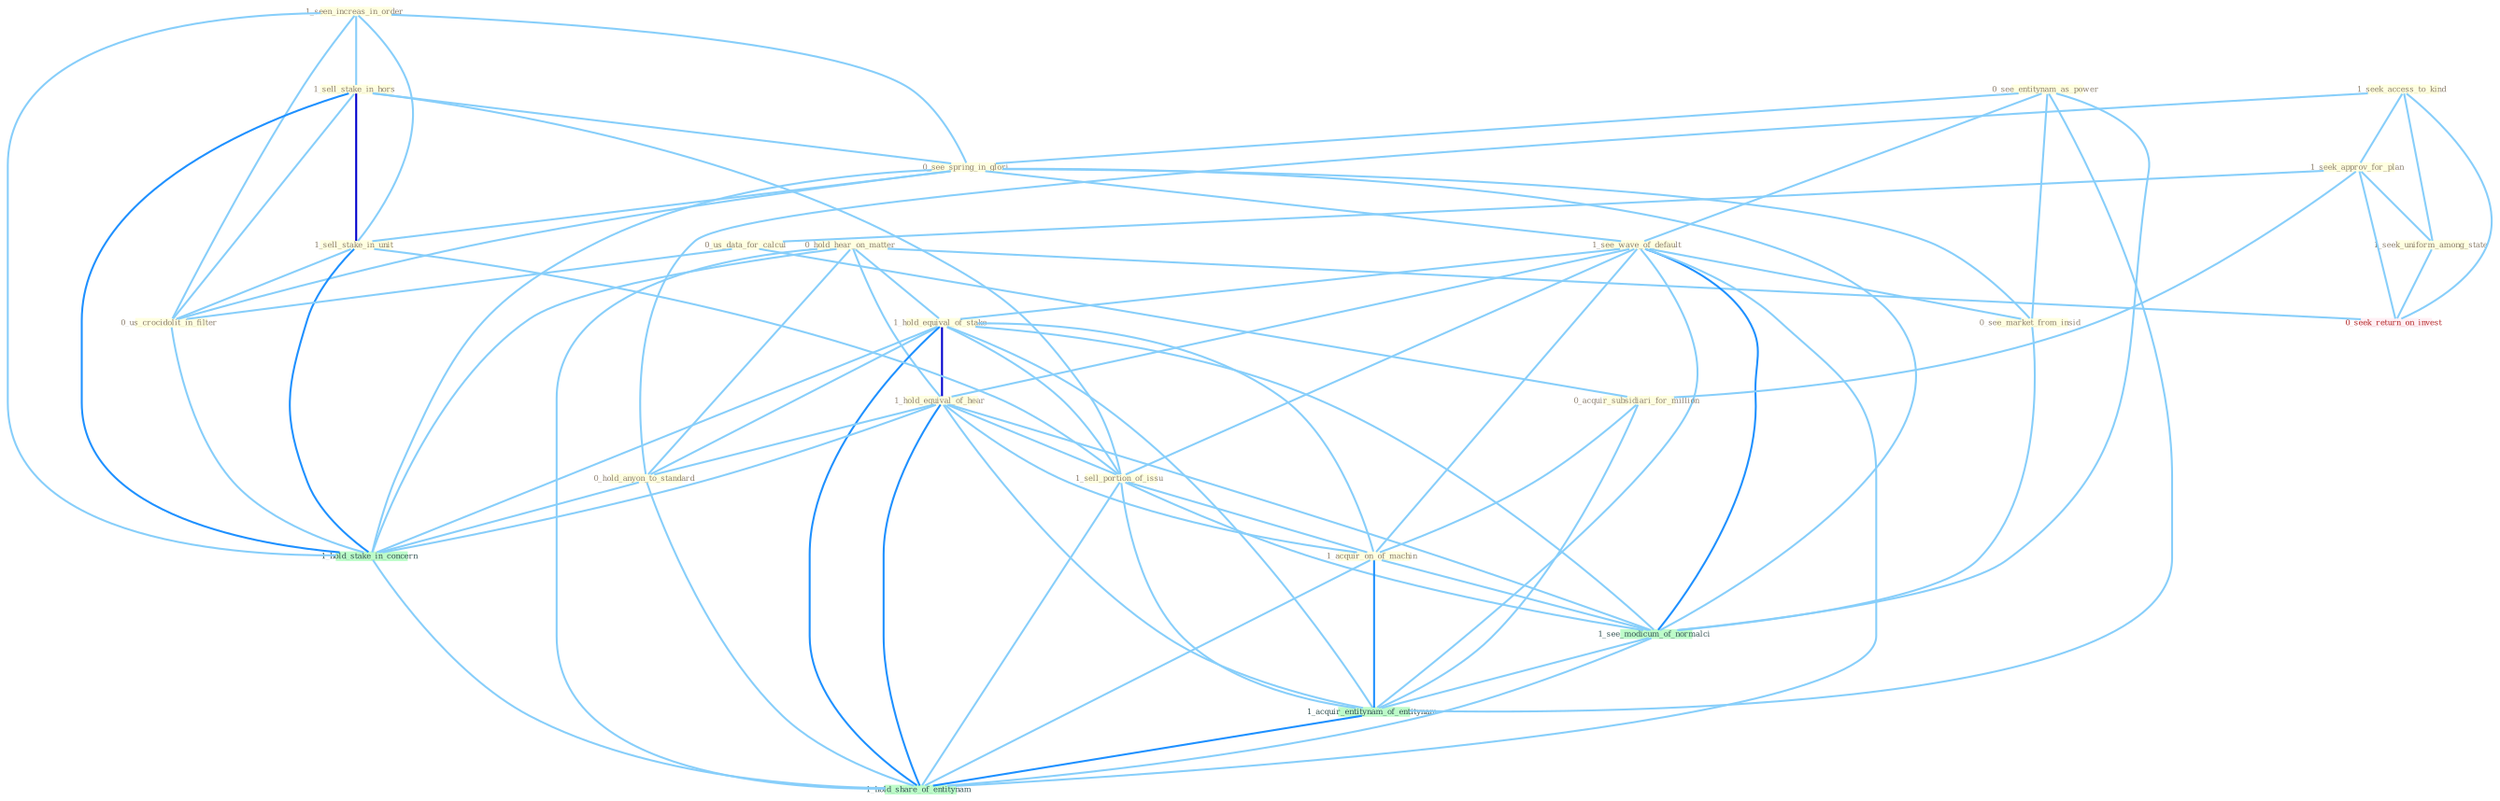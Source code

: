 Graph G{ 
    node
    [shape=polygon,style=filled,width=.5,height=.06,color="#BDFCC9",fixedsize=true,fontsize=4,
    fontcolor="#2f4f4f"];
    {node
    [color="#ffffe0", fontcolor="#8b7d6b"] "1_seen_increas_in_order " "0_see_entitynam_as_power " "1_sell_stake_in_hors " "0_see_spring_in_glori " "0_hold_hear_on_matter " "1_see_wave_of_default " "1_hold_equival_of_stake " "1_sell_stake_in_unit " "1_hold_equival_of_hear " "0_see_market_from_insid " "1_seek_access_to_kind " "1_sell_portion_of_issu " "1_seek_approv_for_plan " "0_us_data_for_calcul " "0_acquir_subsidiari_for_million " "0_us_crocidolit_in_filter " "1_seek_uniform_among_state " "0_hold_anyon_to_standard " "1_acquir_on_of_machin "}
{node [color="#fff0f5", fontcolor="#b22222"] "0_seek_return_on_invest "}
edge [color="#B0E2FF"];

	"1_seen_increas_in_order " -- "1_sell_stake_in_hors " [w="1", color="#87cefa" ];
	"1_seen_increas_in_order " -- "0_see_spring_in_glori " [w="1", color="#87cefa" ];
	"1_seen_increas_in_order " -- "1_sell_stake_in_unit " [w="1", color="#87cefa" ];
	"1_seen_increas_in_order " -- "0_us_crocidolit_in_filter " [w="1", color="#87cefa" ];
	"1_seen_increas_in_order " -- "1_hold_stake_in_concern " [w="1", color="#87cefa" ];
	"0_see_entitynam_as_power " -- "0_see_spring_in_glori " [w="1", color="#87cefa" ];
	"0_see_entitynam_as_power " -- "1_see_wave_of_default " [w="1", color="#87cefa" ];
	"0_see_entitynam_as_power " -- "0_see_market_from_insid " [w="1", color="#87cefa" ];
	"0_see_entitynam_as_power " -- "1_see_modicum_of_normalci " [w="1", color="#87cefa" ];
	"0_see_entitynam_as_power " -- "1_acquir_entitynam_of_entitynam " [w="1", color="#87cefa" ];
	"1_sell_stake_in_hors " -- "0_see_spring_in_glori " [w="1", color="#87cefa" ];
	"1_sell_stake_in_hors " -- "1_sell_stake_in_unit " [w="3", color="#0000cd" , len=0.6];
	"1_sell_stake_in_hors " -- "1_sell_portion_of_issu " [w="1", color="#87cefa" ];
	"1_sell_stake_in_hors " -- "0_us_crocidolit_in_filter " [w="1", color="#87cefa" ];
	"1_sell_stake_in_hors " -- "1_hold_stake_in_concern " [w="2", color="#1e90ff" , len=0.8];
	"0_see_spring_in_glori " -- "1_see_wave_of_default " [w="1", color="#87cefa" ];
	"0_see_spring_in_glori " -- "1_sell_stake_in_unit " [w="1", color="#87cefa" ];
	"0_see_spring_in_glori " -- "0_see_market_from_insid " [w="1", color="#87cefa" ];
	"0_see_spring_in_glori " -- "0_us_crocidolit_in_filter " [w="1", color="#87cefa" ];
	"0_see_spring_in_glori " -- "1_hold_stake_in_concern " [w="1", color="#87cefa" ];
	"0_see_spring_in_glori " -- "1_see_modicum_of_normalci " [w="1", color="#87cefa" ];
	"0_hold_hear_on_matter " -- "1_hold_equival_of_stake " [w="1", color="#87cefa" ];
	"0_hold_hear_on_matter " -- "1_hold_equival_of_hear " [w="1", color="#87cefa" ];
	"0_hold_hear_on_matter " -- "0_hold_anyon_to_standard " [w="1", color="#87cefa" ];
	"0_hold_hear_on_matter " -- "1_hold_stake_in_concern " [w="1", color="#87cefa" ];
	"0_hold_hear_on_matter " -- "0_seek_return_on_invest " [w="1", color="#87cefa" ];
	"0_hold_hear_on_matter " -- "1_hold_share_of_entitynam " [w="1", color="#87cefa" ];
	"1_see_wave_of_default " -- "1_hold_equival_of_stake " [w="1", color="#87cefa" ];
	"1_see_wave_of_default " -- "1_hold_equival_of_hear " [w="1", color="#87cefa" ];
	"1_see_wave_of_default " -- "0_see_market_from_insid " [w="1", color="#87cefa" ];
	"1_see_wave_of_default " -- "1_sell_portion_of_issu " [w="1", color="#87cefa" ];
	"1_see_wave_of_default " -- "1_acquir_on_of_machin " [w="1", color="#87cefa" ];
	"1_see_wave_of_default " -- "1_see_modicum_of_normalci " [w="2", color="#1e90ff" , len=0.8];
	"1_see_wave_of_default " -- "1_acquir_entitynam_of_entitynam " [w="1", color="#87cefa" ];
	"1_see_wave_of_default " -- "1_hold_share_of_entitynam " [w="1", color="#87cefa" ];
	"1_hold_equival_of_stake " -- "1_hold_equival_of_hear " [w="3", color="#0000cd" , len=0.6];
	"1_hold_equival_of_stake " -- "1_sell_portion_of_issu " [w="1", color="#87cefa" ];
	"1_hold_equival_of_stake " -- "0_hold_anyon_to_standard " [w="1", color="#87cefa" ];
	"1_hold_equival_of_stake " -- "1_acquir_on_of_machin " [w="1", color="#87cefa" ];
	"1_hold_equival_of_stake " -- "1_hold_stake_in_concern " [w="1", color="#87cefa" ];
	"1_hold_equival_of_stake " -- "1_see_modicum_of_normalci " [w="1", color="#87cefa" ];
	"1_hold_equival_of_stake " -- "1_acquir_entitynam_of_entitynam " [w="1", color="#87cefa" ];
	"1_hold_equival_of_stake " -- "1_hold_share_of_entitynam " [w="2", color="#1e90ff" , len=0.8];
	"1_sell_stake_in_unit " -- "1_sell_portion_of_issu " [w="1", color="#87cefa" ];
	"1_sell_stake_in_unit " -- "0_us_crocidolit_in_filter " [w="1", color="#87cefa" ];
	"1_sell_stake_in_unit " -- "1_hold_stake_in_concern " [w="2", color="#1e90ff" , len=0.8];
	"1_hold_equival_of_hear " -- "1_sell_portion_of_issu " [w="1", color="#87cefa" ];
	"1_hold_equival_of_hear " -- "0_hold_anyon_to_standard " [w="1", color="#87cefa" ];
	"1_hold_equival_of_hear " -- "1_acquir_on_of_machin " [w="1", color="#87cefa" ];
	"1_hold_equival_of_hear " -- "1_hold_stake_in_concern " [w="1", color="#87cefa" ];
	"1_hold_equival_of_hear " -- "1_see_modicum_of_normalci " [w="1", color="#87cefa" ];
	"1_hold_equival_of_hear " -- "1_acquir_entitynam_of_entitynam " [w="1", color="#87cefa" ];
	"1_hold_equival_of_hear " -- "1_hold_share_of_entitynam " [w="2", color="#1e90ff" , len=0.8];
	"0_see_market_from_insid " -- "1_see_modicum_of_normalci " [w="1", color="#87cefa" ];
	"1_seek_access_to_kind " -- "1_seek_approv_for_plan " [w="1", color="#87cefa" ];
	"1_seek_access_to_kind " -- "1_seek_uniform_among_state " [w="1", color="#87cefa" ];
	"1_seek_access_to_kind " -- "0_hold_anyon_to_standard " [w="1", color="#87cefa" ];
	"1_seek_access_to_kind " -- "0_seek_return_on_invest " [w="1", color="#87cefa" ];
	"1_sell_portion_of_issu " -- "1_acquir_on_of_machin " [w="1", color="#87cefa" ];
	"1_sell_portion_of_issu " -- "1_see_modicum_of_normalci " [w="1", color="#87cefa" ];
	"1_sell_portion_of_issu " -- "1_acquir_entitynam_of_entitynam " [w="1", color="#87cefa" ];
	"1_sell_portion_of_issu " -- "1_hold_share_of_entitynam " [w="1", color="#87cefa" ];
	"1_seek_approv_for_plan " -- "0_us_data_for_calcul " [w="1", color="#87cefa" ];
	"1_seek_approv_for_plan " -- "0_acquir_subsidiari_for_million " [w="1", color="#87cefa" ];
	"1_seek_approv_for_plan " -- "1_seek_uniform_among_state " [w="1", color="#87cefa" ];
	"1_seek_approv_for_plan " -- "0_seek_return_on_invest " [w="1", color="#87cefa" ];
	"0_us_data_for_calcul " -- "0_acquir_subsidiari_for_million " [w="1", color="#87cefa" ];
	"0_us_data_for_calcul " -- "0_us_crocidolit_in_filter " [w="1", color="#87cefa" ];
	"0_acquir_subsidiari_for_million " -- "1_acquir_on_of_machin " [w="1", color="#87cefa" ];
	"0_acquir_subsidiari_for_million " -- "1_acquir_entitynam_of_entitynam " [w="1", color="#87cefa" ];
	"0_us_crocidolit_in_filter " -- "1_hold_stake_in_concern " [w="1", color="#87cefa" ];
	"1_seek_uniform_among_state " -- "0_seek_return_on_invest " [w="1", color="#87cefa" ];
	"0_hold_anyon_to_standard " -- "1_hold_stake_in_concern " [w="1", color="#87cefa" ];
	"0_hold_anyon_to_standard " -- "1_hold_share_of_entitynam " [w="1", color="#87cefa" ];
	"1_acquir_on_of_machin " -- "1_see_modicum_of_normalci " [w="1", color="#87cefa" ];
	"1_acquir_on_of_machin " -- "1_acquir_entitynam_of_entitynam " [w="2", color="#1e90ff" , len=0.8];
	"1_acquir_on_of_machin " -- "1_hold_share_of_entitynam " [w="1", color="#87cefa" ];
	"1_hold_stake_in_concern " -- "1_hold_share_of_entitynam " [w="1", color="#87cefa" ];
	"1_see_modicum_of_normalci " -- "1_acquir_entitynam_of_entitynam " [w="1", color="#87cefa" ];
	"1_see_modicum_of_normalci " -- "1_hold_share_of_entitynam " [w="1", color="#87cefa" ];
	"1_acquir_entitynam_of_entitynam " -- "1_hold_share_of_entitynam " [w="2", color="#1e90ff" , len=0.8];
}